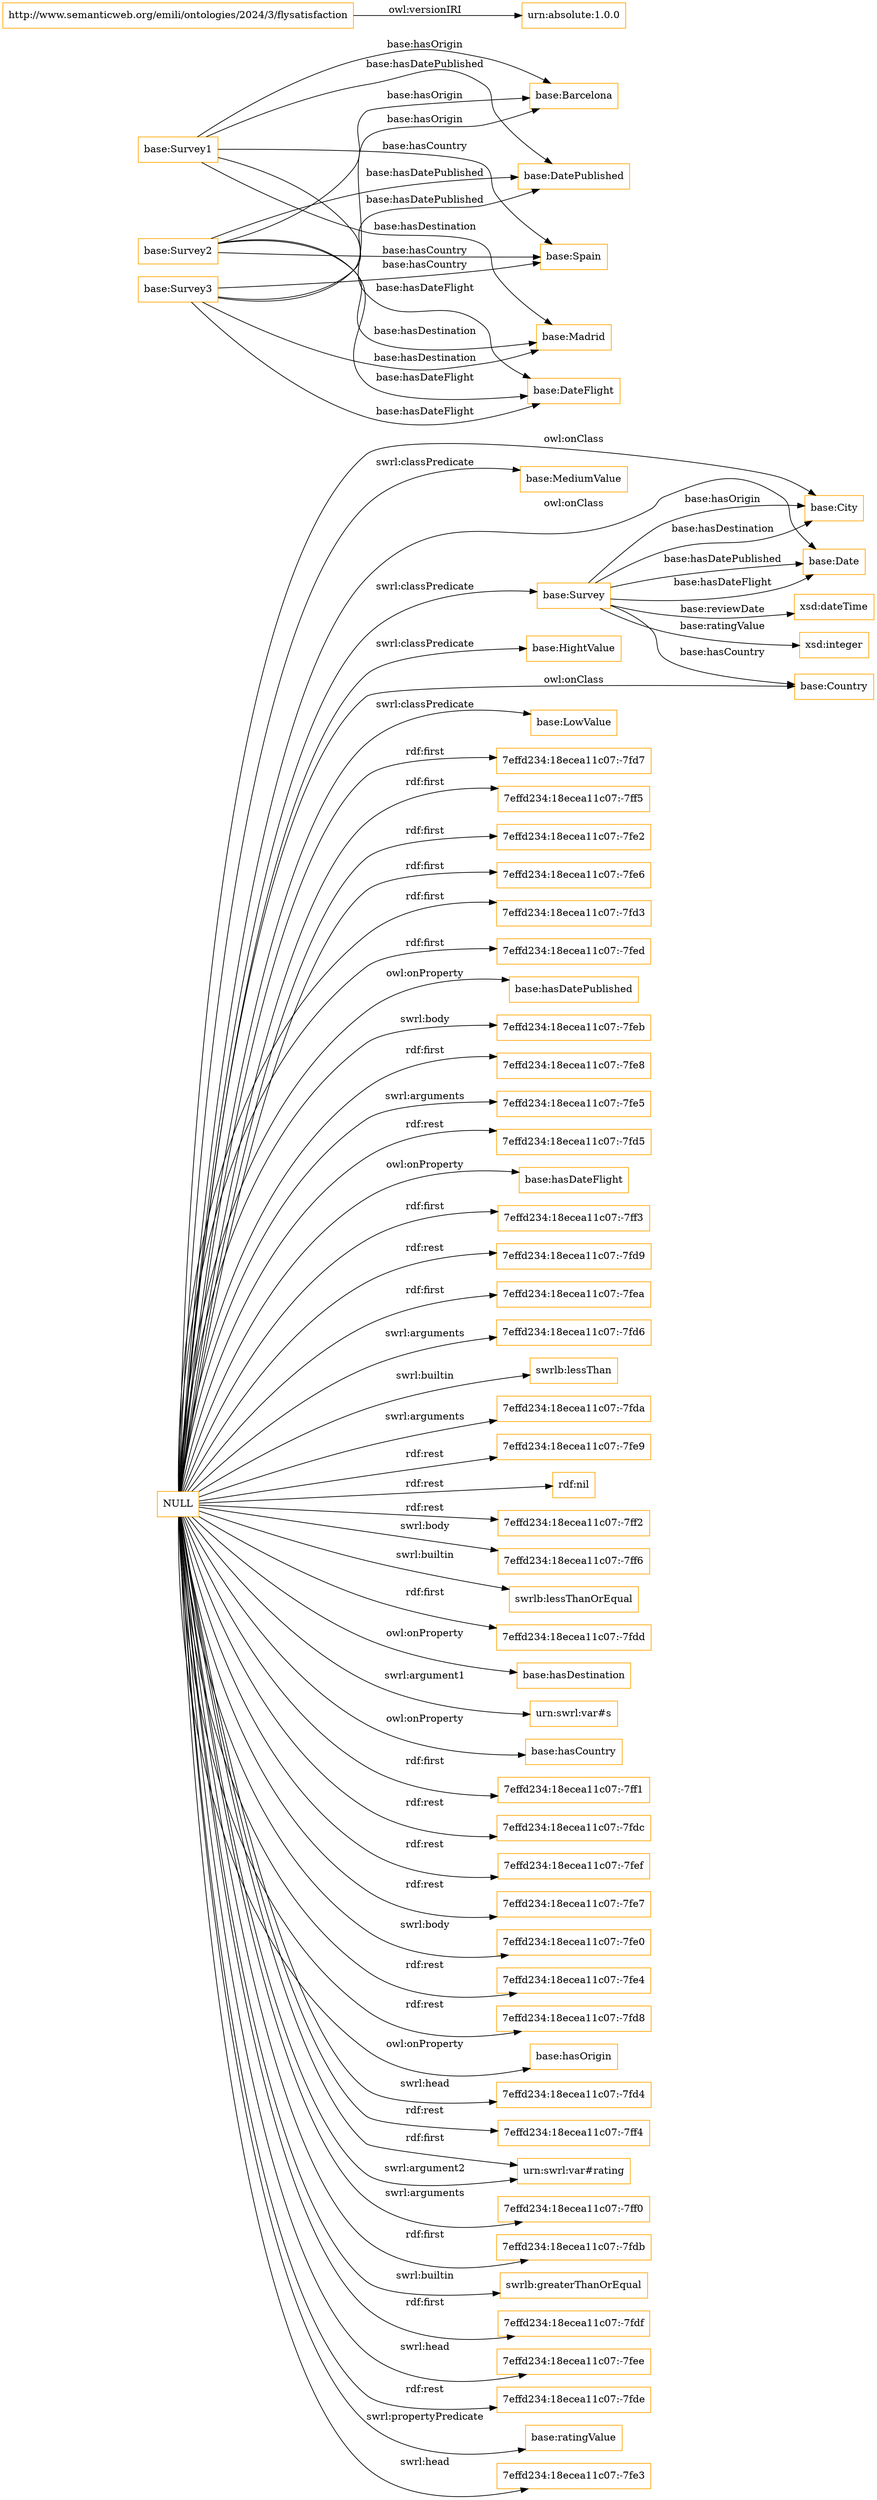 digraph ar2dtool_diagram { 
rankdir=LR;
size="1501"
node [shape = rectangle, color="orange"]; "base:Date" "base:MediumValue" "base:City" "base:Survey" "base:HightValue" "base:Country" "base:LowValue" ; /*classes style*/
	"base:Survey1" -> "base:Barcelona" [ label = "base:hasOrigin" ];
	"base:Survey1" -> "base:Madrid" [ label = "base:hasDestination" ];
	"base:Survey1" -> "base:DatePublished" [ label = "base:hasDatePublished" ];
	"base:Survey1" -> "base:DateFlight" [ label = "base:hasDateFlight" ];
	"base:Survey1" -> "base:Spain" [ label = "base:hasCountry" ];
	"http://www.semanticweb.org/emili/ontologies/2024/3/flysatisfaction" -> "urn:absolute:1.0.0" [ label = "owl:versionIRI" ];
	"base:Survey2" -> "base:Barcelona" [ label = "base:hasOrigin" ];
	"base:Survey2" -> "base:Madrid" [ label = "base:hasDestination" ];
	"base:Survey2" -> "base:DatePublished" [ label = "base:hasDatePublished" ];
	"base:Survey2" -> "base:DateFlight" [ label = "base:hasDateFlight" ];
	"base:Survey2" -> "base:Spain" [ label = "base:hasCountry" ];
	"NULL" -> "7effd234:18ecea11c07:-7fd7" [ label = "rdf:first" ];
	"NULL" -> "7effd234:18ecea11c07:-7ff5" [ label = "rdf:first" ];
	"NULL" -> "7effd234:18ecea11c07:-7fe2" [ label = "rdf:first" ];
	"NULL" -> "7effd234:18ecea11c07:-7fe6" [ label = "rdf:first" ];
	"NULL" -> "base:Date" [ label = "owl:onClass" ];
	"NULL" -> "7effd234:18ecea11c07:-7fd3" [ label = "rdf:first" ];
	"NULL" -> "7effd234:18ecea11c07:-7fed" [ label = "rdf:first" ];
	"NULL" -> "base:Survey" [ label = "swrl:classPredicate" ];
	"NULL" -> "base:hasDatePublished" [ label = "owl:onProperty" ];
	"NULL" -> "7effd234:18ecea11c07:-7feb" [ label = "swrl:body" ];
	"NULL" -> "7effd234:18ecea11c07:-7fe8" [ label = "rdf:first" ];
	"NULL" -> "7effd234:18ecea11c07:-7fe5" [ label = "swrl:arguments" ];
	"NULL" -> "7effd234:18ecea11c07:-7fd5" [ label = "rdf:rest" ];
	"NULL" -> "base:hasDateFlight" [ label = "owl:onProperty" ];
	"NULL" -> "7effd234:18ecea11c07:-7ff3" [ label = "rdf:first" ];
	"NULL" -> "7effd234:18ecea11c07:-7fd9" [ label = "rdf:rest" ];
	"NULL" -> "7effd234:18ecea11c07:-7fea" [ label = "rdf:first" ];
	"NULL" -> "base:Country" [ label = "owl:onClass" ];
	"NULL" -> "7effd234:18ecea11c07:-7fd6" [ label = "swrl:arguments" ];
	"NULL" -> "swrlb:lessThan" [ label = "swrl:builtin" ];
	"NULL" -> "7effd234:18ecea11c07:-7fda" [ label = "swrl:arguments" ];
	"NULL" -> "7effd234:18ecea11c07:-7fe9" [ label = "rdf:rest" ];
	"NULL" -> "rdf:nil" [ label = "rdf:rest" ];
	"NULL" -> "7effd234:18ecea11c07:-7ff2" [ label = "rdf:rest" ];
	"NULL" -> "7effd234:18ecea11c07:-7ff6" [ label = "swrl:body" ];
	"NULL" -> "swrlb:lessThanOrEqual" [ label = "swrl:builtin" ];
	"NULL" -> "7effd234:18ecea11c07:-7fdd" [ label = "rdf:first" ];
	"NULL" -> "base:hasDestination" [ label = "owl:onProperty" ];
	"NULL" -> "urn:swrl:var#s" [ label = "swrl:argument1" ];
	"NULL" -> "base:hasCountry" [ label = "owl:onProperty" ];
	"NULL" -> "7effd234:18ecea11c07:-7ff1" [ label = "rdf:first" ];
	"NULL" -> "7effd234:18ecea11c07:-7fdc" [ label = "rdf:rest" ];
	"NULL" -> "base:LowValue" [ label = "swrl:classPredicate" ];
	"NULL" -> "7effd234:18ecea11c07:-7fef" [ label = "rdf:rest" ];
	"NULL" -> "7effd234:18ecea11c07:-7fe7" [ label = "rdf:rest" ];
	"NULL" -> "7effd234:18ecea11c07:-7fe0" [ label = "swrl:body" ];
	"NULL" -> "base:MediumValue" [ label = "swrl:classPredicate" ];
	"NULL" -> "7effd234:18ecea11c07:-7fe4" [ label = "rdf:rest" ];
	"NULL" -> "7effd234:18ecea11c07:-7fd8" [ label = "rdf:rest" ];
	"NULL" -> "base:City" [ label = "owl:onClass" ];
	"NULL" -> "base:hasOrigin" [ label = "owl:onProperty" ];
	"NULL" -> "7effd234:18ecea11c07:-7fd4" [ label = "swrl:head" ];
	"NULL" -> "7effd234:18ecea11c07:-7ff4" [ label = "rdf:rest" ];
	"NULL" -> "urn:swrl:var#rating" [ label = "rdf:first" ];
	"NULL" -> "7effd234:18ecea11c07:-7ff0" [ label = "swrl:arguments" ];
	"NULL" -> "7effd234:18ecea11c07:-7fdb" [ label = "rdf:first" ];
	"NULL" -> "swrlb:greaterThanOrEqual" [ label = "swrl:builtin" ];
	"NULL" -> "base:HightValue" [ label = "swrl:classPredicate" ];
	"NULL" -> "7effd234:18ecea11c07:-7fdf" [ label = "rdf:first" ];
	"NULL" -> "urn:swrl:var#rating" [ label = "swrl:argument2" ];
	"NULL" -> "7effd234:18ecea11c07:-7fee" [ label = "swrl:head" ];
	"NULL" -> "7effd234:18ecea11c07:-7fde" [ label = "rdf:rest" ];
	"NULL" -> "base:ratingValue" [ label = "swrl:propertyPredicate" ];
	"NULL" -> "7effd234:18ecea11c07:-7fe3" [ label = "swrl:head" ];
	"base:Survey3" -> "base:Barcelona" [ label = "base:hasOrigin" ];
	"base:Survey3" -> "base:Madrid" [ label = "base:hasDestination" ];
	"base:Survey3" -> "base:DatePublished" [ label = "base:hasDatePublished" ];
	"base:Survey3" -> "base:DateFlight" [ label = "base:hasDateFlight" ];
	"base:Survey3" -> "base:Spain" [ label = "base:hasCountry" ];
	"base:Survey" -> "base:City" [ label = "base:hasDestination" ];
	"base:Survey" -> "base:Date" [ label = "base:hasDateFlight" ];
	"base:Survey" -> "base:Date" [ label = "base:hasDatePublished" ];
	"base:Survey" -> "base:Country" [ label = "base:hasCountry" ];
	"base:Survey" -> "xsd:dateTime" [ label = "base:reviewDate" ];
	"base:Survey" -> "base:City" [ label = "base:hasOrigin" ];
	"base:Survey" -> "xsd:integer" [ label = "base:ratingValue" ];

}
